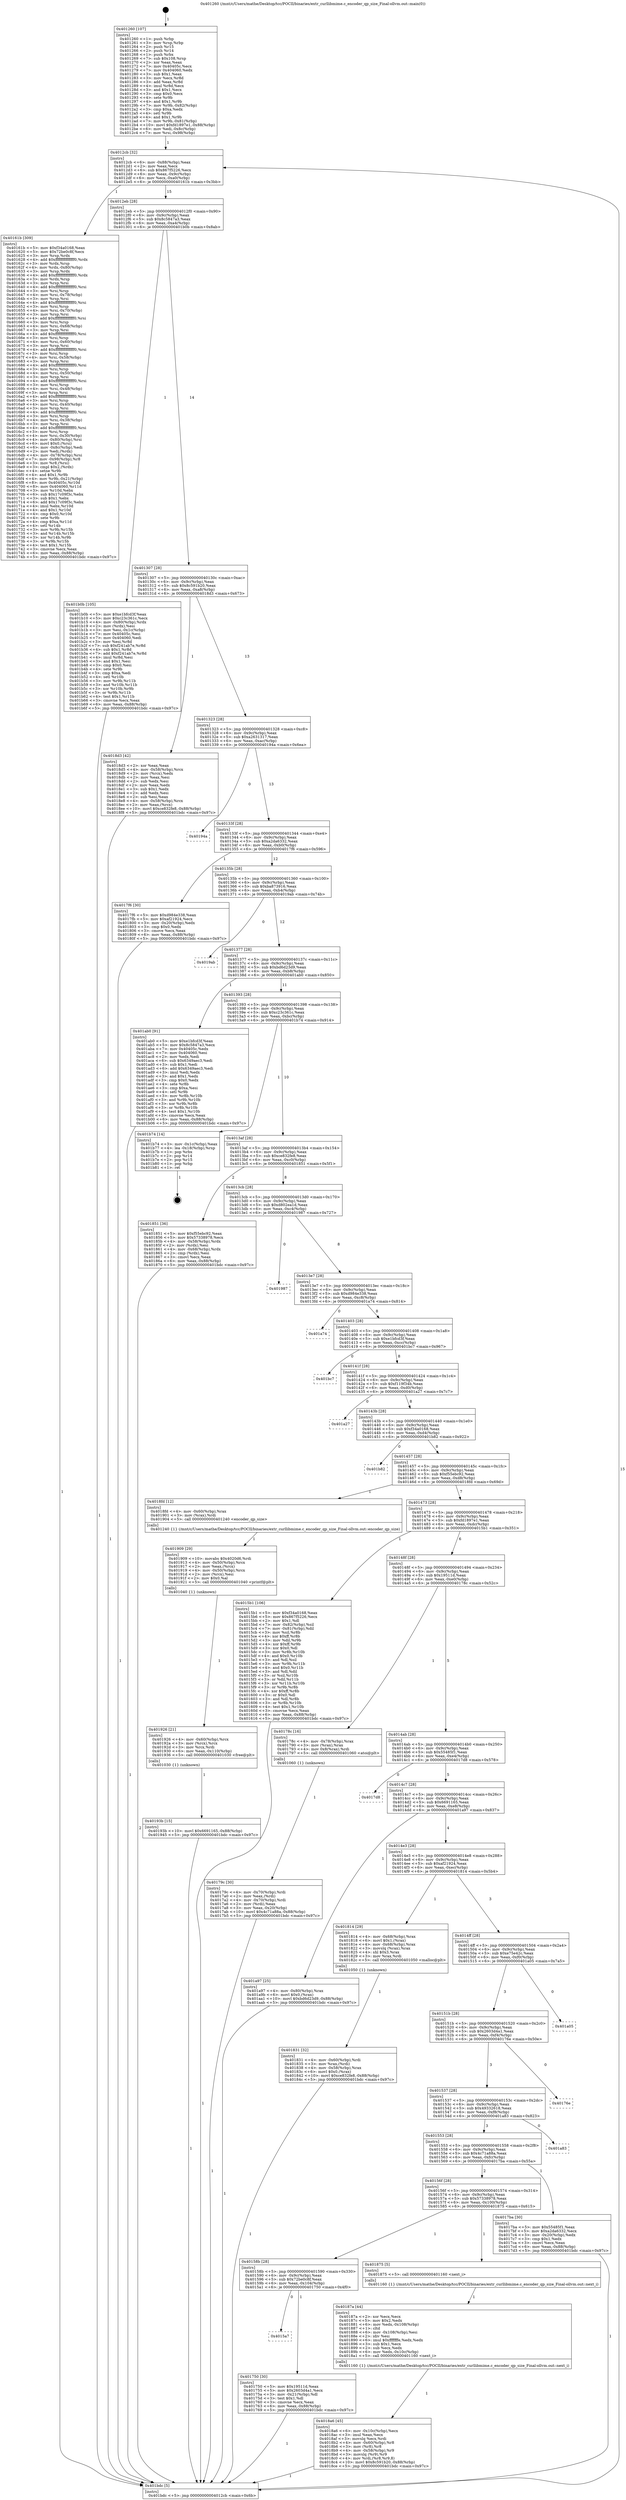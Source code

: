 digraph "0x401260" {
  label = "0x401260 (/mnt/c/Users/mathe/Desktop/tcc/POCII/binaries/extr_curllibmime.c_encoder_qp_size_Final-ollvm.out::main(0))"
  labelloc = "t"
  node[shape=record]

  Entry [label="",width=0.3,height=0.3,shape=circle,fillcolor=black,style=filled]
  "0x4012cb" [label="{
     0x4012cb [32]\l
     | [instrs]\l
     &nbsp;&nbsp;0x4012cb \<+6\>: mov -0x88(%rbp),%eax\l
     &nbsp;&nbsp;0x4012d1 \<+2\>: mov %eax,%ecx\l
     &nbsp;&nbsp;0x4012d3 \<+6\>: sub $0x867f5226,%ecx\l
     &nbsp;&nbsp;0x4012d9 \<+6\>: mov %eax,-0x9c(%rbp)\l
     &nbsp;&nbsp;0x4012df \<+6\>: mov %ecx,-0xa0(%rbp)\l
     &nbsp;&nbsp;0x4012e5 \<+6\>: je 000000000040161b \<main+0x3bb\>\l
  }"]
  "0x40161b" [label="{
     0x40161b [309]\l
     | [instrs]\l
     &nbsp;&nbsp;0x40161b \<+5\>: mov $0xf34a0168,%eax\l
     &nbsp;&nbsp;0x401620 \<+5\>: mov $0x72be0c8f,%ecx\l
     &nbsp;&nbsp;0x401625 \<+3\>: mov %rsp,%rdx\l
     &nbsp;&nbsp;0x401628 \<+4\>: add $0xfffffffffffffff0,%rdx\l
     &nbsp;&nbsp;0x40162c \<+3\>: mov %rdx,%rsp\l
     &nbsp;&nbsp;0x40162f \<+4\>: mov %rdx,-0x80(%rbp)\l
     &nbsp;&nbsp;0x401633 \<+3\>: mov %rsp,%rdx\l
     &nbsp;&nbsp;0x401636 \<+4\>: add $0xfffffffffffffff0,%rdx\l
     &nbsp;&nbsp;0x40163a \<+3\>: mov %rdx,%rsp\l
     &nbsp;&nbsp;0x40163d \<+3\>: mov %rsp,%rsi\l
     &nbsp;&nbsp;0x401640 \<+4\>: add $0xfffffffffffffff0,%rsi\l
     &nbsp;&nbsp;0x401644 \<+3\>: mov %rsi,%rsp\l
     &nbsp;&nbsp;0x401647 \<+4\>: mov %rsi,-0x78(%rbp)\l
     &nbsp;&nbsp;0x40164b \<+3\>: mov %rsp,%rsi\l
     &nbsp;&nbsp;0x40164e \<+4\>: add $0xfffffffffffffff0,%rsi\l
     &nbsp;&nbsp;0x401652 \<+3\>: mov %rsi,%rsp\l
     &nbsp;&nbsp;0x401655 \<+4\>: mov %rsi,-0x70(%rbp)\l
     &nbsp;&nbsp;0x401659 \<+3\>: mov %rsp,%rsi\l
     &nbsp;&nbsp;0x40165c \<+4\>: add $0xfffffffffffffff0,%rsi\l
     &nbsp;&nbsp;0x401660 \<+3\>: mov %rsi,%rsp\l
     &nbsp;&nbsp;0x401663 \<+4\>: mov %rsi,-0x68(%rbp)\l
     &nbsp;&nbsp;0x401667 \<+3\>: mov %rsp,%rsi\l
     &nbsp;&nbsp;0x40166a \<+4\>: add $0xfffffffffffffff0,%rsi\l
     &nbsp;&nbsp;0x40166e \<+3\>: mov %rsi,%rsp\l
     &nbsp;&nbsp;0x401671 \<+4\>: mov %rsi,-0x60(%rbp)\l
     &nbsp;&nbsp;0x401675 \<+3\>: mov %rsp,%rsi\l
     &nbsp;&nbsp;0x401678 \<+4\>: add $0xfffffffffffffff0,%rsi\l
     &nbsp;&nbsp;0x40167c \<+3\>: mov %rsi,%rsp\l
     &nbsp;&nbsp;0x40167f \<+4\>: mov %rsi,-0x58(%rbp)\l
     &nbsp;&nbsp;0x401683 \<+3\>: mov %rsp,%rsi\l
     &nbsp;&nbsp;0x401686 \<+4\>: add $0xfffffffffffffff0,%rsi\l
     &nbsp;&nbsp;0x40168a \<+3\>: mov %rsi,%rsp\l
     &nbsp;&nbsp;0x40168d \<+4\>: mov %rsi,-0x50(%rbp)\l
     &nbsp;&nbsp;0x401691 \<+3\>: mov %rsp,%rsi\l
     &nbsp;&nbsp;0x401694 \<+4\>: add $0xfffffffffffffff0,%rsi\l
     &nbsp;&nbsp;0x401698 \<+3\>: mov %rsi,%rsp\l
     &nbsp;&nbsp;0x40169b \<+4\>: mov %rsi,-0x48(%rbp)\l
     &nbsp;&nbsp;0x40169f \<+3\>: mov %rsp,%rsi\l
     &nbsp;&nbsp;0x4016a2 \<+4\>: add $0xfffffffffffffff0,%rsi\l
     &nbsp;&nbsp;0x4016a6 \<+3\>: mov %rsi,%rsp\l
     &nbsp;&nbsp;0x4016a9 \<+4\>: mov %rsi,-0x40(%rbp)\l
     &nbsp;&nbsp;0x4016ad \<+3\>: mov %rsp,%rsi\l
     &nbsp;&nbsp;0x4016b0 \<+4\>: add $0xfffffffffffffff0,%rsi\l
     &nbsp;&nbsp;0x4016b4 \<+3\>: mov %rsi,%rsp\l
     &nbsp;&nbsp;0x4016b7 \<+4\>: mov %rsi,-0x38(%rbp)\l
     &nbsp;&nbsp;0x4016bb \<+3\>: mov %rsp,%rsi\l
     &nbsp;&nbsp;0x4016be \<+4\>: add $0xfffffffffffffff0,%rsi\l
     &nbsp;&nbsp;0x4016c2 \<+3\>: mov %rsi,%rsp\l
     &nbsp;&nbsp;0x4016c5 \<+4\>: mov %rsi,-0x30(%rbp)\l
     &nbsp;&nbsp;0x4016c9 \<+4\>: mov -0x80(%rbp),%rsi\l
     &nbsp;&nbsp;0x4016cd \<+6\>: movl $0x0,(%rsi)\l
     &nbsp;&nbsp;0x4016d3 \<+6\>: mov -0x8c(%rbp),%edi\l
     &nbsp;&nbsp;0x4016d9 \<+2\>: mov %edi,(%rdx)\l
     &nbsp;&nbsp;0x4016db \<+4\>: mov -0x78(%rbp),%rsi\l
     &nbsp;&nbsp;0x4016df \<+7\>: mov -0x98(%rbp),%r8\l
     &nbsp;&nbsp;0x4016e6 \<+3\>: mov %r8,(%rsi)\l
     &nbsp;&nbsp;0x4016e9 \<+3\>: cmpl $0x2,(%rdx)\l
     &nbsp;&nbsp;0x4016ec \<+4\>: setne %r9b\l
     &nbsp;&nbsp;0x4016f0 \<+4\>: and $0x1,%r9b\l
     &nbsp;&nbsp;0x4016f4 \<+4\>: mov %r9b,-0x21(%rbp)\l
     &nbsp;&nbsp;0x4016f8 \<+8\>: mov 0x40405c,%r10d\l
     &nbsp;&nbsp;0x401700 \<+8\>: mov 0x404060,%r11d\l
     &nbsp;&nbsp;0x401708 \<+3\>: mov %r10d,%ebx\l
     &nbsp;&nbsp;0x40170b \<+6\>: sub $0x17c09f3c,%ebx\l
     &nbsp;&nbsp;0x401711 \<+3\>: sub $0x1,%ebx\l
     &nbsp;&nbsp;0x401714 \<+6\>: add $0x17c09f3c,%ebx\l
     &nbsp;&nbsp;0x40171a \<+4\>: imul %ebx,%r10d\l
     &nbsp;&nbsp;0x40171e \<+4\>: and $0x1,%r10d\l
     &nbsp;&nbsp;0x401722 \<+4\>: cmp $0x0,%r10d\l
     &nbsp;&nbsp;0x401726 \<+4\>: sete %r9b\l
     &nbsp;&nbsp;0x40172a \<+4\>: cmp $0xa,%r11d\l
     &nbsp;&nbsp;0x40172e \<+4\>: setl %r14b\l
     &nbsp;&nbsp;0x401732 \<+3\>: mov %r9b,%r15b\l
     &nbsp;&nbsp;0x401735 \<+3\>: and %r14b,%r15b\l
     &nbsp;&nbsp;0x401738 \<+3\>: xor %r14b,%r9b\l
     &nbsp;&nbsp;0x40173b \<+3\>: or %r9b,%r15b\l
     &nbsp;&nbsp;0x40173e \<+4\>: test $0x1,%r15b\l
     &nbsp;&nbsp;0x401742 \<+3\>: cmovne %ecx,%eax\l
     &nbsp;&nbsp;0x401745 \<+6\>: mov %eax,-0x88(%rbp)\l
     &nbsp;&nbsp;0x40174b \<+5\>: jmp 0000000000401bdc \<main+0x97c\>\l
  }"]
  "0x4012eb" [label="{
     0x4012eb [28]\l
     | [instrs]\l
     &nbsp;&nbsp;0x4012eb \<+5\>: jmp 00000000004012f0 \<main+0x90\>\l
     &nbsp;&nbsp;0x4012f0 \<+6\>: mov -0x9c(%rbp),%eax\l
     &nbsp;&nbsp;0x4012f6 \<+5\>: sub $0x8c5847a3,%eax\l
     &nbsp;&nbsp;0x4012fb \<+6\>: mov %eax,-0xa4(%rbp)\l
     &nbsp;&nbsp;0x401301 \<+6\>: je 0000000000401b0b \<main+0x8ab\>\l
  }"]
  Exit [label="",width=0.3,height=0.3,shape=circle,fillcolor=black,style=filled,peripheries=2]
  "0x401b0b" [label="{
     0x401b0b [105]\l
     | [instrs]\l
     &nbsp;&nbsp;0x401b0b \<+5\>: mov $0xe1bfcd3f,%eax\l
     &nbsp;&nbsp;0x401b10 \<+5\>: mov $0xc23c361c,%ecx\l
     &nbsp;&nbsp;0x401b15 \<+4\>: mov -0x80(%rbp),%rdx\l
     &nbsp;&nbsp;0x401b19 \<+2\>: mov (%rdx),%esi\l
     &nbsp;&nbsp;0x401b1b \<+3\>: mov %esi,-0x1c(%rbp)\l
     &nbsp;&nbsp;0x401b1e \<+7\>: mov 0x40405c,%esi\l
     &nbsp;&nbsp;0x401b25 \<+7\>: mov 0x404060,%edi\l
     &nbsp;&nbsp;0x401b2c \<+3\>: mov %esi,%r8d\l
     &nbsp;&nbsp;0x401b2f \<+7\>: sub $0xf241ab7e,%r8d\l
     &nbsp;&nbsp;0x401b36 \<+4\>: sub $0x1,%r8d\l
     &nbsp;&nbsp;0x401b3a \<+7\>: add $0xf241ab7e,%r8d\l
     &nbsp;&nbsp;0x401b41 \<+4\>: imul %r8d,%esi\l
     &nbsp;&nbsp;0x401b45 \<+3\>: and $0x1,%esi\l
     &nbsp;&nbsp;0x401b48 \<+3\>: cmp $0x0,%esi\l
     &nbsp;&nbsp;0x401b4b \<+4\>: sete %r9b\l
     &nbsp;&nbsp;0x401b4f \<+3\>: cmp $0xa,%edi\l
     &nbsp;&nbsp;0x401b52 \<+4\>: setl %r10b\l
     &nbsp;&nbsp;0x401b56 \<+3\>: mov %r9b,%r11b\l
     &nbsp;&nbsp;0x401b59 \<+3\>: and %r10b,%r11b\l
     &nbsp;&nbsp;0x401b5c \<+3\>: xor %r10b,%r9b\l
     &nbsp;&nbsp;0x401b5f \<+3\>: or %r9b,%r11b\l
     &nbsp;&nbsp;0x401b62 \<+4\>: test $0x1,%r11b\l
     &nbsp;&nbsp;0x401b66 \<+3\>: cmovne %ecx,%eax\l
     &nbsp;&nbsp;0x401b69 \<+6\>: mov %eax,-0x88(%rbp)\l
     &nbsp;&nbsp;0x401b6f \<+5\>: jmp 0000000000401bdc \<main+0x97c\>\l
  }"]
  "0x401307" [label="{
     0x401307 [28]\l
     | [instrs]\l
     &nbsp;&nbsp;0x401307 \<+5\>: jmp 000000000040130c \<main+0xac\>\l
     &nbsp;&nbsp;0x40130c \<+6\>: mov -0x9c(%rbp),%eax\l
     &nbsp;&nbsp;0x401312 \<+5\>: sub $0x8c591b20,%eax\l
     &nbsp;&nbsp;0x401317 \<+6\>: mov %eax,-0xa8(%rbp)\l
     &nbsp;&nbsp;0x40131d \<+6\>: je 00000000004018d3 \<main+0x673\>\l
  }"]
  "0x40193b" [label="{
     0x40193b [15]\l
     | [instrs]\l
     &nbsp;&nbsp;0x40193b \<+10\>: movl $0x6691165,-0x88(%rbp)\l
     &nbsp;&nbsp;0x401945 \<+5\>: jmp 0000000000401bdc \<main+0x97c\>\l
  }"]
  "0x4018d3" [label="{
     0x4018d3 [42]\l
     | [instrs]\l
     &nbsp;&nbsp;0x4018d3 \<+2\>: xor %eax,%eax\l
     &nbsp;&nbsp;0x4018d5 \<+4\>: mov -0x58(%rbp),%rcx\l
     &nbsp;&nbsp;0x4018d9 \<+2\>: mov (%rcx),%edx\l
     &nbsp;&nbsp;0x4018db \<+2\>: mov %eax,%esi\l
     &nbsp;&nbsp;0x4018dd \<+2\>: sub %edx,%esi\l
     &nbsp;&nbsp;0x4018df \<+2\>: mov %eax,%edx\l
     &nbsp;&nbsp;0x4018e1 \<+3\>: sub $0x1,%edx\l
     &nbsp;&nbsp;0x4018e4 \<+2\>: add %edx,%esi\l
     &nbsp;&nbsp;0x4018e6 \<+2\>: sub %esi,%eax\l
     &nbsp;&nbsp;0x4018e8 \<+4\>: mov -0x58(%rbp),%rcx\l
     &nbsp;&nbsp;0x4018ec \<+2\>: mov %eax,(%rcx)\l
     &nbsp;&nbsp;0x4018ee \<+10\>: movl $0xce832fe8,-0x88(%rbp)\l
     &nbsp;&nbsp;0x4018f8 \<+5\>: jmp 0000000000401bdc \<main+0x97c\>\l
  }"]
  "0x401323" [label="{
     0x401323 [28]\l
     | [instrs]\l
     &nbsp;&nbsp;0x401323 \<+5\>: jmp 0000000000401328 \<main+0xc8\>\l
     &nbsp;&nbsp;0x401328 \<+6\>: mov -0x9c(%rbp),%eax\l
     &nbsp;&nbsp;0x40132e \<+5\>: sub $0xa2631317,%eax\l
     &nbsp;&nbsp;0x401333 \<+6\>: mov %eax,-0xac(%rbp)\l
     &nbsp;&nbsp;0x401339 \<+6\>: je 000000000040194a \<main+0x6ea\>\l
  }"]
  "0x401926" [label="{
     0x401926 [21]\l
     | [instrs]\l
     &nbsp;&nbsp;0x401926 \<+4\>: mov -0x60(%rbp),%rcx\l
     &nbsp;&nbsp;0x40192a \<+3\>: mov (%rcx),%rcx\l
     &nbsp;&nbsp;0x40192d \<+3\>: mov %rcx,%rdi\l
     &nbsp;&nbsp;0x401930 \<+6\>: mov %eax,-0x110(%rbp)\l
     &nbsp;&nbsp;0x401936 \<+5\>: call 0000000000401030 \<free@plt\>\l
     | [calls]\l
     &nbsp;&nbsp;0x401030 \{1\} (unknown)\l
  }"]
  "0x40194a" [label="{
     0x40194a\l
  }", style=dashed]
  "0x40133f" [label="{
     0x40133f [28]\l
     | [instrs]\l
     &nbsp;&nbsp;0x40133f \<+5\>: jmp 0000000000401344 \<main+0xe4\>\l
     &nbsp;&nbsp;0x401344 \<+6\>: mov -0x9c(%rbp),%eax\l
     &nbsp;&nbsp;0x40134a \<+5\>: sub $0xa2da6332,%eax\l
     &nbsp;&nbsp;0x40134f \<+6\>: mov %eax,-0xb0(%rbp)\l
     &nbsp;&nbsp;0x401355 \<+6\>: je 00000000004017f6 \<main+0x596\>\l
  }"]
  "0x401909" [label="{
     0x401909 [29]\l
     | [instrs]\l
     &nbsp;&nbsp;0x401909 \<+10\>: movabs $0x4020d6,%rdi\l
     &nbsp;&nbsp;0x401913 \<+4\>: mov -0x50(%rbp),%rcx\l
     &nbsp;&nbsp;0x401917 \<+2\>: mov %eax,(%rcx)\l
     &nbsp;&nbsp;0x401919 \<+4\>: mov -0x50(%rbp),%rcx\l
     &nbsp;&nbsp;0x40191d \<+2\>: mov (%rcx),%esi\l
     &nbsp;&nbsp;0x40191f \<+2\>: mov $0x0,%al\l
     &nbsp;&nbsp;0x401921 \<+5\>: call 0000000000401040 \<printf@plt\>\l
     | [calls]\l
     &nbsp;&nbsp;0x401040 \{1\} (unknown)\l
  }"]
  "0x4017f6" [label="{
     0x4017f6 [30]\l
     | [instrs]\l
     &nbsp;&nbsp;0x4017f6 \<+5\>: mov $0xd984e338,%eax\l
     &nbsp;&nbsp;0x4017fb \<+5\>: mov $0xaf21924,%ecx\l
     &nbsp;&nbsp;0x401800 \<+3\>: mov -0x20(%rbp),%edx\l
     &nbsp;&nbsp;0x401803 \<+3\>: cmp $0x0,%edx\l
     &nbsp;&nbsp;0x401806 \<+3\>: cmove %ecx,%eax\l
     &nbsp;&nbsp;0x401809 \<+6\>: mov %eax,-0x88(%rbp)\l
     &nbsp;&nbsp;0x40180f \<+5\>: jmp 0000000000401bdc \<main+0x97c\>\l
  }"]
  "0x40135b" [label="{
     0x40135b [28]\l
     | [instrs]\l
     &nbsp;&nbsp;0x40135b \<+5\>: jmp 0000000000401360 \<main+0x100\>\l
     &nbsp;&nbsp;0x401360 \<+6\>: mov -0x9c(%rbp),%eax\l
     &nbsp;&nbsp;0x401366 \<+5\>: sub $0xba873916,%eax\l
     &nbsp;&nbsp;0x40136b \<+6\>: mov %eax,-0xb4(%rbp)\l
     &nbsp;&nbsp;0x401371 \<+6\>: je 00000000004019ab \<main+0x74b\>\l
  }"]
  "0x4018a6" [label="{
     0x4018a6 [45]\l
     | [instrs]\l
     &nbsp;&nbsp;0x4018a6 \<+6\>: mov -0x10c(%rbp),%ecx\l
     &nbsp;&nbsp;0x4018ac \<+3\>: imul %eax,%ecx\l
     &nbsp;&nbsp;0x4018af \<+3\>: movslq %ecx,%rdi\l
     &nbsp;&nbsp;0x4018b2 \<+4\>: mov -0x60(%rbp),%r8\l
     &nbsp;&nbsp;0x4018b6 \<+3\>: mov (%r8),%r8\l
     &nbsp;&nbsp;0x4018b9 \<+4\>: mov -0x58(%rbp),%r9\l
     &nbsp;&nbsp;0x4018bd \<+3\>: movslq (%r9),%r9\l
     &nbsp;&nbsp;0x4018c0 \<+4\>: mov %rdi,(%r8,%r9,8)\l
     &nbsp;&nbsp;0x4018c4 \<+10\>: movl $0x8c591b20,-0x88(%rbp)\l
     &nbsp;&nbsp;0x4018ce \<+5\>: jmp 0000000000401bdc \<main+0x97c\>\l
  }"]
  "0x4019ab" [label="{
     0x4019ab\l
  }", style=dashed]
  "0x401377" [label="{
     0x401377 [28]\l
     | [instrs]\l
     &nbsp;&nbsp;0x401377 \<+5\>: jmp 000000000040137c \<main+0x11c\>\l
     &nbsp;&nbsp;0x40137c \<+6\>: mov -0x9c(%rbp),%eax\l
     &nbsp;&nbsp;0x401382 \<+5\>: sub $0xbd6d23d9,%eax\l
     &nbsp;&nbsp;0x401387 \<+6\>: mov %eax,-0xb8(%rbp)\l
     &nbsp;&nbsp;0x40138d \<+6\>: je 0000000000401ab0 \<main+0x850\>\l
  }"]
  "0x40187a" [label="{
     0x40187a [44]\l
     | [instrs]\l
     &nbsp;&nbsp;0x40187a \<+2\>: xor %ecx,%ecx\l
     &nbsp;&nbsp;0x40187c \<+5\>: mov $0x2,%edx\l
     &nbsp;&nbsp;0x401881 \<+6\>: mov %edx,-0x108(%rbp)\l
     &nbsp;&nbsp;0x401887 \<+1\>: cltd\l
     &nbsp;&nbsp;0x401888 \<+6\>: mov -0x108(%rbp),%esi\l
     &nbsp;&nbsp;0x40188e \<+2\>: idiv %esi\l
     &nbsp;&nbsp;0x401890 \<+6\>: imul $0xfffffffe,%edx,%edx\l
     &nbsp;&nbsp;0x401896 \<+3\>: sub $0x1,%ecx\l
     &nbsp;&nbsp;0x401899 \<+2\>: sub %ecx,%edx\l
     &nbsp;&nbsp;0x40189b \<+6\>: mov %edx,-0x10c(%rbp)\l
     &nbsp;&nbsp;0x4018a1 \<+5\>: call 0000000000401160 \<next_i\>\l
     | [calls]\l
     &nbsp;&nbsp;0x401160 \{1\} (/mnt/c/Users/mathe/Desktop/tcc/POCII/binaries/extr_curllibmime.c_encoder_qp_size_Final-ollvm.out::next_i)\l
  }"]
  "0x401ab0" [label="{
     0x401ab0 [91]\l
     | [instrs]\l
     &nbsp;&nbsp;0x401ab0 \<+5\>: mov $0xe1bfcd3f,%eax\l
     &nbsp;&nbsp;0x401ab5 \<+5\>: mov $0x8c5847a3,%ecx\l
     &nbsp;&nbsp;0x401aba \<+7\>: mov 0x40405c,%edx\l
     &nbsp;&nbsp;0x401ac1 \<+7\>: mov 0x404060,%esi\l
     &nbsp;&nbsp;0x401ac8 \<+2\>: mov %edx,%edi\l
     &nbsp;&nbsp;0x401aca \<+6\>: sub $0x6349aec3,%edi\l
     &nbsp;&nbsp;0x401ad0 \<+3\>: sub $0x1,%edi\l
     &nbsp;&nbsp;0x401ad3 \<+6\>: add $0x6349aec3,%edi\l
     &nbsp;&nbsp;0x401ad9 \<+3\>: imul %edi,%edx\l
     &nbsp;&nbsp;0x401adc \<+3\>: and $0x1,%edx\l
     &nbsp;&nbsp;0x401adf \<+3\>: cmp $0x0,%edx\l
     &nbsp;&nbsp;0x401ae2 \<+4\>: sete %r8b\l
     &nbsp;&nbsp;0x401ae6 \<+3\>: cmp $0xa,%esi\l
     &nbsp;&nbsp;0x401ae9 \<+4\>: setl %r9b\l
     &nbsp;&nbsp;0x401aed \<+3\>: mov %r8b,%r10b\l
     &nbsp;&nbsp;0x401af0 \<+3\>: and %r9b,%r10b\l
     &nbsp;&nbsp;0x401af3 \<+3\>: xor %r9b,%r8b\l
     &nbsp;&nbsp;0x401af6 \<+3\>: or %r8b,%r10b\l
     &nbsp;&nbsp;0x401af9 \<+4\>: test $0x1,%r10b\l
     &nbsp;&nbsp;0x401afd \<+3\>: cmovne %ecx,%eax\l
     &nbsp;&nbsp;0x401b00 \<+6\>: mov %eax,-0x88(%rbp)\l
     &nbsp;&nbsp;0x401b06 \<+5\>: jmp 0000000000401bdc \<main+0x97c\>\l
  }"]
  "0x401393" [label="{
     0x401393 [28]\l
     | [instrs]\l
     &nbsp;&nbsp;0x401393 \<+5\>: jmp 0000000000401398 \<main+0x138\>\l
     &nbsp;&nbsp;0x401398 \<+6\>: mov -0x9c(%rbp),%eax\l
     &nbsp;&nbsp;0x40139e \<+5\>: sub $0xc23c361c,%eax\l
     &nbsp;&nbsp;0x4013a3 \<+6\>: mov %eax,-0xbc(%rbp)\l
     &nbsp;&nbsp;0x4013a9 \<+6\>: je 0000000000401b74 \<main+0x914\>\l
  }"]
  "0x401831" [label="{
     0x401831 [32]\l
     | [instrs]\l
     &nbsp;&nbsp;0x401831 \<+4\>: mov -0x60(%rbp),%rdi\l
     &nbsp;&nbsp;0x401835 \<+3\>: mov %rax,(%rdi)\l
     &nbsp;&nbsp;0x401838 \<+4\>: mov -0x58(%rbp),%rax\l
     &nbsp;&nbsp;0x40183c \<+6\>: movl $0x0,(%rax)\l
     &nbsp;&nbsp;0x401842 \<+10\>: movl $0xce832fe8,-0x88(%rbp)\l
     &nbsp;&nbsp;0x40184c \<+5\>: jmp 0000000000401bdc \<main+0x97c\>\l
  }"]
  "0x401b74" [label="{
     0x401b74 [14]\l
     | [instrs]\l
     &nbsp;&nbsp;0x401b74 \<+3\>: mov -0x1c(%rbp),%eax\l
     &nbsp;&nbsp;0x401b77 \<+4\>: lea -0x18(%rbp),%rsp\l
     &nbsp;&nbsp;0x401b7b \<+1\>: pop %rbx\l
     &nbsp;&nbsp;0x401b7c \<+2\>: pop %r14\l
     &nbsp;&nbsp;0x401b7e \<+2\>: pop %r15\l
     &nbsp;&nbsp;0x401b80 \<+1\>: pop %rbp\l
     &nbsp;&nbsp;0x401b81 \<+1\>: ret\l
  }"]
  "0x4013af" [label="{
     0x4013af [28]\l
     | [instrs]\l
     &nbsp;&nbsp;0x4013af \<+5\>: jmp 00000000004013b4 \<main+0x154\>\l
     &nbsp;&nbsp;0x4013b4 \<+6\>: mov -0x9c(%rbp),%eax\l
     &nbsp;&nbsp;0x4013ba \<+5\>: sub $0xce832fe8,%eax\l
     &nbsp;&nbsp;0x4013bf \<+6\>: mov %eax,-0xc0(%rbp)\l
     &nbsp;&nbsp;0x4013c5 \<+6\>: je 0000000000401851 \<main+0x5f1\>\l
  }"]
  "0x40179c" [label="{
     0x40179c [30]\l
     | [instrs]\l
     &nbsp;&nbsp;0x40179c \<+4\>: mov -0x70(%rbp),%rdi\l
     &nbsp;&nbsp;0x4017a0 \<+2\>: mov %eax,(%rdi)\l
     &nbsp;&nbsp;0x4017a2 \<+4\>: mov -0x70(%rbp),%rdi\l
     &nbsp;&nbsp;0x4017a6 \<+2\>: mov (%rdi),%eax\l
     &nbsp;&nbsp;0x4017a8 \<+3\>: mov %eax,-0x20(%rbp)\l
     &nbsp;&nbsp;0x4017ab \<+10\>: movl $0x4c71a88a,-0x88(%rbp)\l
     &nbsp;&nbsp;0x4017b5 \<+5\>: jmp 0000000000401bdc \<main+0x97c\>\l
  }"]
  "0x401851" [label="{
     0x401851 [36]\l
     | [instrs]\l
     &nbsp;&nbsp;0x401851 \<+5\>: mov $0xf55ebc92,%eax\l
     &nbsp;&nbsp;0x401856 \<+5\>: mov $0x57338978,%ecx\l
     &nbsp;&nbsp;0x40185b \<+4\>: mov -0x58(%rbp),%rdx\l
     &nbsp;&nbsp;0x40185f \<+2\>: mov (%rdx),%esi\l
     &nbsp;&nbsp;0x401861 \<+4\>: mov -0x68(%rbp),%rdx\l
     &nbsp;&nbsp;0x401865 \<+2\>: cmp (%rdx),%esi\l
     &nbsp;&nbsp;0x401867 \<+3\>: cmovl %ecx,%eax\l
     &nbsp;&nbsp;0x40186a \<+6\>: mov %eax,-0x88(%rbp)\l
     &nbsp;&nbsp;0x401870 \<+5\>: jmp 0000000000401bdc \<main+0x97c\>\l
  }"]
  "0x4013cb" [label="{
     0x4013cb [28]\l
     | [instrs]\l
     &nbsp;&nbsp;0x4013cb \<+5\>: jmp 00000000004013d0 \<main+0x170\>\l
     &nbsp;&nbsp;0x4013d0 \<+6\>: mov -0x9c(%rbp),%eax\l
     &nbsp;&nbsp;0x4013d6 \<+5\>: sub $0xd802ea1d,%eax\l
     &nbsp;&nbsp;0x4013db \<+6\>: mov %eax,-0xc4(%rbp)\l
     &nbsp;&nbsp;0x4013e1 \<+6\>: je 0000000000401987 \<main+0x727\>\l
  }"]
  "0x4015a7" [label="{
     0x4015a7\l
  }", style=dashed]
  "0x401987" [label="{
     0x401987\l
  }", style=dashed]
  "0x4013e7" [label="{
     0x4013e7 [28]\l
     | [instrs]\l
     &nbsp;&nbsp;0x4013e7 \<+5\>: jmp 00000000004013ec \<main+0x18c\>\l
     &nbsp;&nbsp;0x4013ec \<+6\>: mov -0x9c(%rbp),%eax\l
     &nbsp;&nbsp;0x4013f2 \<+5\>: sub $0xd984e338,%eax\l
     &nbsp;&nbsp;0x4013f7 \<+6\>: mov %eax,-0xc8(%rbp)\l
     &nbsp;&nbsp;0x4013fd \<+6\>: je 0000000000401a74 \<main+0x814\>\l
  }"]
  "0x401750" [label="{
     0x401750 [30]\l
     | [instrs]\l
     &nbsp;&nbsp;0x401750 \<+5\>: mov $0x19511d,%eax\l
     &nbsp;&nbsp;0x401755 \<+5\>: mov $0x2603d4a1,%ecx\l
     &nbsp;&nbsp;0x40175a \<+3\>: mov -0x21(%rbp),%dl\l
     &nbsp;&nbsp;0x40175d \<+3\>: test $0x1,%dl\l
     &nbsp;&nbsp;0x401760 \<+3\>: cmovne %ecx,%eax\l
     &nbsp;&nbsp;0x401763 \<+6\>: mov %eax,-0x88(%rbp)\l
     &nbsp;&nbsp;0x401769 \<+5\>: jmp 0000000000401bdc \<main+0x97c\>\l
  }"]
  "0x401a74" [label="{
     0x401a74\l
  }", style=dashed]
  "0x401403" [label="{
     0x401403 [28]\l
     | [instrs]\l
     &nbsp;&nbsp;0x401403 \<+5\>: jmp 0000000000401408 \<main+0x1a8\>\l
     &nbsp;&nbsp;0x401408 \<+6\>: mov -0x9c(%rbp),%eax\l
     &nbsp;&nbsp;0x40140e \<+5\>: sub $0xe1bfcd3f,%eax\l
     &nbsp;&nbsp;0x401413 \<+6\>: mov %eax,-0xcc(%rbp)\l
     &nbsp;&nbsp;0x401419 \<+6\>: je 0000000000401bc7 \<main+0x967\>\l
  }"]
  "0x40158b" [label="{
     0x40158b [28]\l
     | [instrs]\l
     &nbsp;&nbsp;0x40158b \<+5\>: jmp 0000000000401590 \<main+0x330\>\l
     &nbsp;&nbsp;0x401590 \<+6\>: mov -0x9c(%rbp),%eax\l
     &nbsp;&nbsp;0x401596 \<+5\>: sub $0x72be0c8f,%eax\l
     &nbsp;&nbsp;0x40159b \<+6\>: mov %eax,-0x104(%rbp)\l
     &nbsp;&nbsp;0x4015a1 \<+6\>: je 0000000000401750 \<main+0x4f0\>\l
  }"]
  "0x401bc7" [label="{
     0x401bc7\l
  }", style=dashed]
  "0x40141f" [label="{
     0x40141f [28]\l
     | [instrs]\l
     &nbsp;&nbsp;0x40141f \<+5\>: jmp 0000000000401424 \<main+0x1c4\>\l
     &nbsp;&nbsp;0x401424 \<+6\>: mov -0x9c(%rbp),%eax\l
     &nbsp;&nbsp;0x40142a \<+5\>: sub $0xf119f34b,%eax\l
     &nbsp;&nbsp;0x40142f \<+6\>: mov %eax,-0xd0(%rbp)\l
     &nbsp;&nbsp;0x401435 \<+6\>: je 0000000000401a27 \<main+0x7c7\>\l
  }"]
  "0x401875" [label="{
     0x401875 [5]\l
     | [instrs]\l
     &nbsp;&nbsp;0x401875 \<+5\>: call 0000000000401160 \<next_i\>\l
     | [calls]\l
     &nbsp;&nbsp;0x401160 \{1\} (/mnt/c/Users/mathe/Desktop/tcc/POCII/binaries/extr_curllibmime.c_encoder_qp_size_Final-ollvm.out::next_i)\l
  }"]
  "0x401a27" [label="{
     0x401a27\l
  }", style=dashed]
  "0x40143b" [label="{
     0x40143b [28]\l
     | [instrs]\l
     &nbsp;&nbsp;0x40143b \<+5\>: jmp 0000000000401440 \<main+0x1e0\>\l
     &nbsp;&nbsp;0x401440 \<+6\>: mov -0x9c(%rbp),%eax\l
     &nbsp;&nbsp;0x401446 \<+5\>: sub $0xf34a0168,%eax\l
     &nbsp;&nbsp;0x40144b \<+6\>: mov %eax,-0xd4(%rbp)\l
     &nbsp;&nbsp;0x401451 \<+6\>: je 0000000000401b82 \<main+0x922\>\l
  }"]
  "0x40156f" [label="{
     0x40156f [28]\l
     | [instrs]\l
     &nbsp;&nbsp;0x40156f \<+5\>: jmp 0000000000401574 \<main+0x314\>\l
     &nbsp;&nbsp;0x401574 \<+6\>: mov -0x9c(%rbp),%eax\l
     &nbsp;&nbsp;0x40157a \<+5\>: sub $0x57338978,%eax\l
     &nbsp;&nbsp;0x40157f \<+6\>: mov %eax,-0x100(%rbp)\l
     &nbsp;&nbsp;0x401585 \<+6\>: je 0000000000401875 \<main+0x615\>\l
  }"]
  "0x401b82" [label="{
     0x401b82\l
  }", style=dashed]
  "0x401457" [label="{
     0x401457 [28]\l
     | [instrs]\l
     &nbsp;&nbsp;0x401457 \<+5\>: jmp 000000000040145c \<main+0x1fc\>\l
     &nbsp;&nbsp;0x40145c \<+6\>: mov -0x9c(%rbp),%eax\l
     &nbsp;&nbsp;0x401462 \<+5\>: sub $0xf55ebc92,%eax\l
     &nbsp;&nbsp;0x401467 \<+6\>: mov %eax,-0xd8(%rbp)\l
     &nbsp;&nbsp;0x40146d \<+6\>: je 00000000004018fd \<main+0x69d\>\l
  }"]
  "0x4017ba" [label="{
     0x4017ba [30]\l
     | [instrs]\l
     &nbsp;&nbsp;0x4017ba \<+5\>: mov $0x55485f1,%eax\l
     &nbsp;&nbsp;0x4017bf \<+5\>: mov $0xa2da6332,%ecx\l
     &nbsp;&nbsp;0x4017c4 \<+3\>: mov -0x20(%rbp),%edx\l
     &nbsp;&nbsp;0x4017c7 \<+3\>: cmp $0x1,%edx\l
     &nbsp;&nbsp;0x4017ca \<+3\>: cmovl %ecx,%eax\l
     &nbsp;&nbsp;0x4017cd \<+6\>: mov %eax,-0x88(%rbp)\l
     &nbsp;&nbsp;0x4017d3 \<+5\>: jmp 0000000000401bdc \<main+0x97c\>\l
  }"]
  "0x4018fd" [label="{
     0x4018fd [12]\l
     | [instrs]\l
     &nbsp;&nbsp;0x4018fd \<+4\>: mov -0x60(%rbp),%rax\l
     &nbsp;&nbsp;0x401901 \<+3\>: mov (%rax),%rdi\l
     &nbsp;&nbsp;0x401904 \<+5\>: call 0000000000401240 \<encoder_qp_size\>\l
     | [calls]\l
     &nbsp;&nbsp;0x401240 \{1\} (/mnt/c/Users/mathe/Desktop/tcc/POCII/binaries/extr_curllibmime.c_encoder_qp_size_Final-ollvm.out::encoder_qp_size)\l
  }"]
  "0x401473" [label="{
     0x401473 [28]\l
     | [instrs]\l
     &nbsp;&nbsp;0x401473 \<+5\>: jmp 0000000000401478 \<main+0x218\>\l
     &nbsp;&nbsp;0x401478 \<+6\>: mov -0x9c(%rbp),%eax\l
     &nbsp;&nbsp;0x40147e \<+5\>: sub $0xfd1897e1,%eax\l
     &nbsp;&nbsp;0x401483 \<+6\>: mov %eax,-0xdc(%rbp)\l
     &nbsp;&nbsp;0x401489 \<+6\>: je 00000000004015b1 \<main+0x351\>\l
  }"]
  "0x401553" [label="{
     0x401553 [28]\l
     | [instrs]\l
     &nbsp;&nbsp;0x401553 \<+5\>: jmp 0000000000401558 \<main+0x2f8\>\l
     &nbsp;&nbsp;0x401558 \<+6\>: mov -0x9c(%rbp),%eax\l
     &nbsp;&nbsp;0x40155e \<+5\>: sub $0x4c71a88a,%eax\l
     &nbsp;&nbsp;0x401563 \<+6\>: mov %eax,-0xfc(%rbp)\l
     &nbsp;&nbsp;0x401569 \<+6\>: je 00000000004017ba \<main+0x55a\>\l
  }"]
  "0x4015b1" [label="{
     0x4015b1 [106]\l
     | [instrs]\l
     &nbsp;&nbsp;0x4015b1 \<+5\>: mov $0xf34a0168,%eax\l
     &nbsp;&nbsp;0x4015b6 \<+5\>: mov $0x867f5226,%ecx\l
     &nbsp;&nbsp;0x4015bb \<+2\>: mov $0x1,%dl\l
     &nbsp;&nbsp;0x4015bd \<+7\>: mov -0x82(%rbp),%sil\l
     &nbsp;&nbsp;0x4015c4 \<+7\>: mov -0x81(%rbp),%dil\l
     &nbsp;&nbsp;0x4015cb \<+3\>: mov %sil,%r8b\l
     &nbsp;&nbsp;0x4015ce \<+4\>: xor $0xff,%r8b\l
     &nbsp;&nbsp;0x4015d2 \<+3\>: mov %dil,%r9b\l
     &nbsp;&nbsp;0x4015d5 \<+4\>: xor $0xff,%r9b\l
     &nbsp;&nbsp;0x4015d9 \<+3\>: xor $0x0,%dl\l
     &nbsp;&nbsp;0x4015dc \<+3\>: mov %r8b,%r10b\l
     &nbsp;&nbsp;0x4015df \<+4\>: and $0x0,%r10b\l
     &nbsp;&nbsp;0x4015e3 \<+3\>: and %dl,%sil\l
     &nbsp;&nbsp;0x4015e6 \<+3\>: mov %r9b,%r11b\l
     &nbsp;&nbsp;0x4015e9 \<+4\>: and $0x0,%r11b\l
     &nbsp;&nbsp;0x4015ed \<+3\>: and %dl,%dil\l
     &nbsp;&nbsp;0x4015f0 \<+3\>: or %sil,%r10b\l
     &nbsp;&nbsp;0x4015f3 \<+3\>: or %dil,%r11b\l
     &nbsp;&nbsp;0x4015f6 \<+3\>: xor %r11b,%r10b\l
     &nbsp;&nbsp;0x4015f9 \<+3\>: or %r9b,%r8b\l
     &nbsp;&nbsp;0x4015fc \<+4\>: xor $0xff,%r8b\l
     &nbsp;&nbsp;0x401600 \<+3\>: or $0x0,%dl\l
     &nbsp;&nbsp;0x401603 \<+3\>: and %dl,%r8b\l
     &nbsp;&nbsp;0x401606 \<+3\>: or %r8b,%r10b\l
     &nbsp;&nbsp;0x401609 \<+4\>: test $0x1,%r10b\l
     &nbsp;&nbsp;0x40160d \<+3\>: cmovne %ecx,%eax\l
     &nbsp;&nbsp;0x401610 \<+6\>: mov %eax,-0x88(%rbp)\l
     &nbsp;&nbsp;0x401616 \<+5\>: jmp 0000000000401bdc \<main+0x97c\>\l
  }"]
  "0x40148f" [label="{
     0x40148f [28]\l
     | [instrs]\l
     &nbsp;&nbsp;0x40148f \<+5\>: jmp 0000000000401494 \<main+0x234\>\l
     &nbsp;&nbsp;0x401494 \<+6\>: mov -0x9c(%rbp),%eax\l
     &nbsp;&nbsp;0x40149a \<+5\>: sub $0x19511d,%eax\l
     &nbsp;&nbsp;0x40149f \<+6\>: mov %eax,-0xe0(%rbp)\l
     &nbsp;&nbsp;0x4014a5 \<+6\>: je 000000000040178c \<main+0x52c\>\l
  }"]
  "0x401bdc" [label="{
     0x401bdc [5]\l
     | [instrs]\l
     &nbsp;&nbsp;0x401bdc \<+5\>: jmp 00000000004012cb \<main+0x6b\>\l
  }"]
  "0x401260" [label="{
     0x401260 [107]\l
     | [instrs]\l
     &nbsp;&nbsp;0x401260 \<+1\>: push %rbp\l
     &nbsp;&nbsp;0x401261 \<+3\>: mov %rsp,%rbp\l
     &nbsp;&nbsp;0x401264 \<+2\>: push %r15\l
     &nbsp;&nbsp;0x401266 \<+2\>: push %r14\l
     &nbsp;&nbsp;0x401268 \<+1\>: push %rbx\l
     &nbsp;&nbsp;0x401269 \<+7\>: sub $0x108,%rsp\l
     &nbsp;&nbsp;0x401270 \<+2\>: xor %eax,%eax\l
     &nbsp;&nbsp;0x401272 \<+7\>: mov 0x40405c,%ecx\l
     &nbsp;&nbsp;0x401279 \<+7\>: mov 0x404060,%edx\l
     &nbsp;&nbsp;0x401280 \<+3\>: sub $0x1,%eax\l
     &nbsp;&nbsp;0x401283 \<+3\>: mov %ecx,%r8d\l
     &nbsp;&nbsp;0x401286 \<+3\>: add %eax,%r8d\l
     &nbsp;&nbsp;0x401289 \<+4\>: imul %r8d,%ecx\l
     &nbsp;&nbsp;0x40128d \<+3\>: and $0x1,%ecx\l
     &nbsp;&nbsp;0x401290 \<+3\>: cmp $0x0,%ecx\l
     &nbsp;&nbsp;0x401293 \<+4\>: sete %r9b\l
     &nbsp;&nbsp;0x401297 \<+4\>: and $0x1,%r9b\l
     &nbsp;&nbsp;0x40129b \<+7\>: mov %r9b,-0x82(%rbp)\l
     &nbsp;&nbsp;0x4012a2 \<+3\>: cmp $0xa,%edx\l
     &nbsp;&nbsp;0x4012a5 \<+4\>: setl %r9b\l
     &nbsp;&nbsp;0x4012a9 \<+4\>: and $0x1,%r9b\l
     &nbsp;&nbsp;0x4012ad \<+7\>: mov %r9b,-0x81(%rbp)\l
     &nbsp;&nbsp;0x4012b4 \<+10\>: movl $0xfd1897e1,-0x88(%rbp)\l
     &nbsp;&nbsp;0x4012be \<+6\>: mov %edi,-0x8c(%rbp)\l
     &nbsp;&nbsp;0x4012c4 \<+7\>: mov %rsi,-0x98(%rbp)\l
  }"]
  "0x401a83" [label="{
     0x401a83\l
  }", style=dashed]
  "0x401537" [label="{
     0x401537 [28]\l
     | [instrs]\l
     &nbsp;&nbsp;0x401537 \<+5\>: jmp 000000000040153c \<main+0x2dc\>\l
     &nbsp;&nbsp;0x40153c \<+6\>: mov -0x9c(%rbp),%eax\l
     &nbsp;&nbsp;0x401542 \<+5\>: sub $0x49332618,%eax\l
     &nbsp;&nbsp;0x401547 \<+6\>: mov %eax,-0xf8(%rbp)\l
     &nbsp;&nbsp;0x40154d \<+6\>: je 0000000000401a83 \<main+0x823\>\l
  }"]
  "0x40178c" [label="{
     0x40178c [16]\l
     | [instrs]\l
     &nbsp;&nbsp;0x40178c \<+4\>: mov -0x78(%rbp),%rax\l
     &nbsp;&nbsp;0x401790 \<+3\>: mov (%rax),%rax\l
     &nbsp;&nbsp;0x401793 \<+4\>: mov 0x8(%rax),%rdi\l
     &nbsp;&nbsp;0x401797 \<+5\>: call 0000000000401060 \<atoi@plt\>\l
     | [calls]\l
     &nbsp;&nbsp;0x401060 \{1\} (unknown)\l
  }"]
  "0x4014ab" [label="{
     0x4014ab [28]\l
     | [instrs]\l
     &nbsp;&nbsp;0x4014ab \<+5\>: jmp 00000000004014b0 \<main+0x250\>\l
     &nbsp;&nbsp;0x4014b0 \<+6\>: mov -0x9c(%rbp),%eax\l
     &nbsp;&nbsp;0x4014b6 \<+5\>: sub $0x55485f1,%eax\l
     &nbsp;&nbsp;0x4014bb \<+6\>: mov %eax,-0xe4(%rbp)\l
     &nbsp;&nbsp;0x4014c1 \<+6\>: je 00000000004017d8 \<main+0x578\>\l
  }"]
  "0x40176e" [label="{
     0x40176e\l
  }", style=dashed]
  "0x4017d8" [label="{
     0x4017d8\l
  }", style=dashed]
  "0x4014c7" [label="{
     0x4014c7 [28]\l
     | [instrs]\l
     &nbsp;&nbsp;0x4014c7 \<+5\>: jmp 00000000004014cc \<main+0x26c\>\l
     &nbsp;&nbsp;0x4014cc \<+6\>: mov -0x9c(%rbp),%eax\l
     &nbsp;&nbsp;0x4014d2 \<+5\>: sub $0x6691165,%eax\l
     &nbsp;&nbsp;0x4014d7 \<+6\>: mov %eax,-0xe8(%rbp)\l
     &nbsp;&nbsp;0x4014dd \<+6\>: je 0000000000401a97 \<main+0x837\>\l
  }"]
  "0x40151b" [label="{
     0x40151b [28]\l
     | [instrs]\l
     &nbsp;&nbsp;0x40151b \<+5\>: jmp 0000000000401520 \<main+0x2c0\>\l
     &nbsp;&nbsp;0x401520 \<+6\>: mov -0x9c(%rbp),%eax\l
     &nbsp;&nbsp;0x401526 \<+5\>: sub $0x2603d4a1,%eax\l
     &nbsp;&nbsp;0x40152b \<+6\>: mov %eax,-0xf4(%rbp)\l
     &nbsp;&nbsp;0x401531 \<+6\>: je 000000000040176e \<main+0x50e\>\l
  }"]
  "0x401a97" [label="{
     0x401a97 [25]\l
     | [instrs]\l
     &nbsp;&nbsp;0x401a97 \<+4\>: mov -0x80(%rbp),%rax\l
     &nbsp;&nbsp;0x401a9b \<+6\>: movl $0x0,(%rax)\l
     &nbsp;&nbsp;0x401aa1 \<+10\>: movl $0xbd6d23d9,-0x88(%rbp)\l
     &nbsp;&nbsp;0x401aab \<+5\>: jmp 0000000000401bdc \<main+0x97c\>\l
  }"]
  "0x4014e3" [label="{
     0x4014e3 [28]\l
     | [instrs]\l
     &nbsp;&nbsp;0x4014e3 \<+5\>: jmp 00000000004014e8 \<main+0x288\>\l
     &nbsp;&nbsp;0x4014e8 \<+6\>: mov -0x9c(%rbp),%eax\l
     &nbsp;&nbsp;0x4014ee \<+5\>: sub $0xaf21924,%eax\l
     &nbsp;&nbsp;0x4014f3 \<+6\>: mov %eax,-0xec(%rbp)\l
     &nbsp;&nbsp;0x4014f9 \<+6\>: je 0000000000401814 \<main+0x5b4\>\l
  }"]
  "0x401a05" [label="{
     0x401a05\l
  }", style=dashed]
  "0x401814" [label="{
     0x401814 [29]\l
     | [instrs]\l
     &nbsp;&nbsp;0x401814 \<+4\>: mov -0x68(%rbp),%rax\l
     &nbsp;&nbsp;0x401818 \<+6\>: movl $0x1,(%rax)\l
     &nbsp;&nbsp;0x40181e \<+4\>: mov -0x68(%rbp),%rax\l
     &nbsp;&nbsp;0x401822 \<+3\>: movslq (%rax),%rax\l
     &nbsp;&nbsp;0x401825 \<+4\>: shl $0x3,%rax\l
     &nbsp;&nbsp;0x401829 \<+3\>: mov %rax,%rdi\l
     &nbsp;&nbsp;0x40182c \<+5\>: call 0000000000401050 \<malloc@plt\>\l
     | [calls]\l
     &nbsp;&nbsp;0x401050 \{1\} (unknown)\l
  }"]
  "0x4014ff" [label="{
     0x4014ff [28]\l
     | [instrs]\l
     &nbsp;&nbsp;0x4014ff \<+5\>: jmp 0000000000401504 \<main+0x2a4\>\l
     &nbsp;&nbsp;0x401504 \<+6\>: mov -0x9c(%rbp),%eax\l
     &nbsp;&nbsp;0x40150a \<+5\>: sub $0xe75e42c,%eax\l
     &nbsp;&nbsp;0x40150f \<+6\>: mov %eax,-0xf0(%rbp)\l
     &nbsp;&nbsp;0x401515 \<+6\>: je 0000000000401a05 \<main+0x7a5\>\l
  }"]
  Entry -> "0x401260" [label=" 1"]
  "0x4012cb" -> "0x40161b" [label=" 1"]
  "0x4012cb" -> "0x4012eb" [label=" 15"]
  "0x401b74" -> Exit [label=" 1"]
  "0x4012eb" -> "0x401b0b" [label=" 1"]
  "0x4012eb" -> "0x401307" [label=" 14"]
  "0x401b0b" -> "0x401bdc" [label=" 1"]
  "0x401307" -> "0x4018d3" [label=" 1"]
  "0x401307" -> "0x401323" [label=" 13"]
  "0x401ab0" -> "0x401bdc" [label=" 1"]
  "0x401323" -> "0x40194a" [label=" 0"]
  "0x401323" -> "0x40133f" [label=" 13"]
  "0x401a97" -> "0x401bdc" [label=" 1"]
  "0x40133f" -> "0x4017f6" [label=" 1"]
  "0x40133f" -> "0x40135b" [label=" 12"]
  "0x40193b" -> "0x401bdc" [label=" 1"]
  "0x40135b" -> "0x4019ab" [label=" 0"]
  "0x40135b" -> "0x401377" [label=" 12"]
  "0x401926" -> "0x40193b" [label=" 1"]
  "0x401377" -> "0x401ab0" [label=" 1"]
  "0x401377" -> "0x401393" [label=" 11"]
  "0x401909" -> "0x401926" [label=" 1"]
  "0x401393" -> "0x401b74" [label=" 1"]
  "0x401393" -> "0x4013af" [label=" 10"]
  "0x4018fd" -> "0x401909" [label=" 1"]
  "0x4013af" -> "0x401851" [label=" 2"]
  "0x4013af" -> "0x4013cb" [label=" 8"]
  "0x4018d3" -> "0x401bdc" [label=" 1"]
  "0x4013cb" -> "0x401987" [label=" 0"]
  "0x4013cb" -> "0x4013e7" [label=" 8"]
  "0x4018a6" -> "0x401bdc" [label=" 1"]
  "0x4013e7" -> "0x401a74" [label=" 0"]
  "0x4013e7" -> "0x401403" [label=" 8"]
  "0x40187a" -> "0x4018a6" [label=" 1"]
  "0x401403" -> "0x401bc7" [label=" 0"]
  "0x401403" -> "0x40141f" [label=" 8"]
  "0x401851" -> "0x401bdc" [label=" 2"]
  "0x40141f" -> "0x401a27" [label=" 0"]
  "0x40141f" -> "0x40143b" [label=" 8"]
  "0x401831" -> "0x401bdc" [label=" 1"]
  "0x40143b" -> "0x401b82" [label=" 0"]
  "0x40143b" -> "0x401457" [label=" 8"]
  "0x4017f6" -> "0x401bdc" [label=" 1"]
  "0x401457" -> "0x4018fd" [label=" 1"]
  "0x401457" -> "0x401473" [label=" 7"]
  "0x4017ba" -> "0x401bdc" [label=" 1"]
  "0x401473" -> "0x4015b1" [label=" 1"]
  "0x401473" -> "0x40148f" [label=" 6"]
  "0x4015b1" -> "0x401bdc" [label=" 1"]
  "0x401260" -> "0x4012cb" [label=" 1"]
  "0x401bdc" -> "0x4012cb" [label=" 15"]
  "0x40178c" -> "0x40179c" [label=" 1"]
  "0x40161b" -> "0x401bdc" [label=" 1"]
  "0x401750" -> "0x401bdc" [label=" 1"]
  "0x40148f" -> "0x40178c" [label=" 1"]
  "0x40148f" -> "0x4014ab" [label=" 5"]
  "0x40158b" -> "0x401750" [label=" 1"]
  "0x4014ab" -> "0x4017d8" [label=" 0"]
  "0x4014ab" -> "0x4014c7" [label=" 5"]
  "0x401875" -> "0x40187a" [label=" 1"]
  "0x4014c7" -> "0x401a97" [label=" 1"]
  "0x4014c7" -> "0x4014e3" [label=" 4"]
  "0x40156f" -> "0x401875" [label=" 1"]
  "0x4014e3" -> "0x401814" [label=" 1"]
  "0x4014e3" -> "0x4014ff" [label=" 3"]
  "0x401814" -> "0x401831" [label=" 1"]
  "0x4014ff" -> "0x401a05" [label=" 0"]
  "0x4014ff" -> "0x40151b" [label=" 3"]
  "0x40156f" -> "0x40158b" [label=" 1"]
  "0x40151b" -> "0x40176e" [label=" 0"]
  "0x40151b" -> "0x401537" [label=" 3"]
  "0x40158b" -> "0x4015a7" [label=" 0"]
  "0x401537" -> "0x401a83" [label=" 0"]
  "0x401537" -> "0x401553" [label=" 3"]
  "0x40179c" -> "0x401bdc" [label=" 1"]
  "0x401553" -> "0x4017ba" [label=" 1"]
  "0x401553" -> "0x40156f" [label=" 2"]
}
